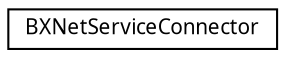 digraph "Graphical Class Hierarchy"
{
  edge [fontname="LucidaGrande",fontsize="10",labelfontname="LucidaGrande",labelfontsize="10"];
  node [fontname="LucidaGrande",fontsize="10",shape=record];
  rankdir="LR";
  Node1 [label="BXNetServiceConnector",height=0.2,width=0.4,color="black", fillcolor="white", style="filled",URL="$interface_b_x_net_service_connector.html",tooltip="A connection setup manager for use with Bonjour. "];
}
